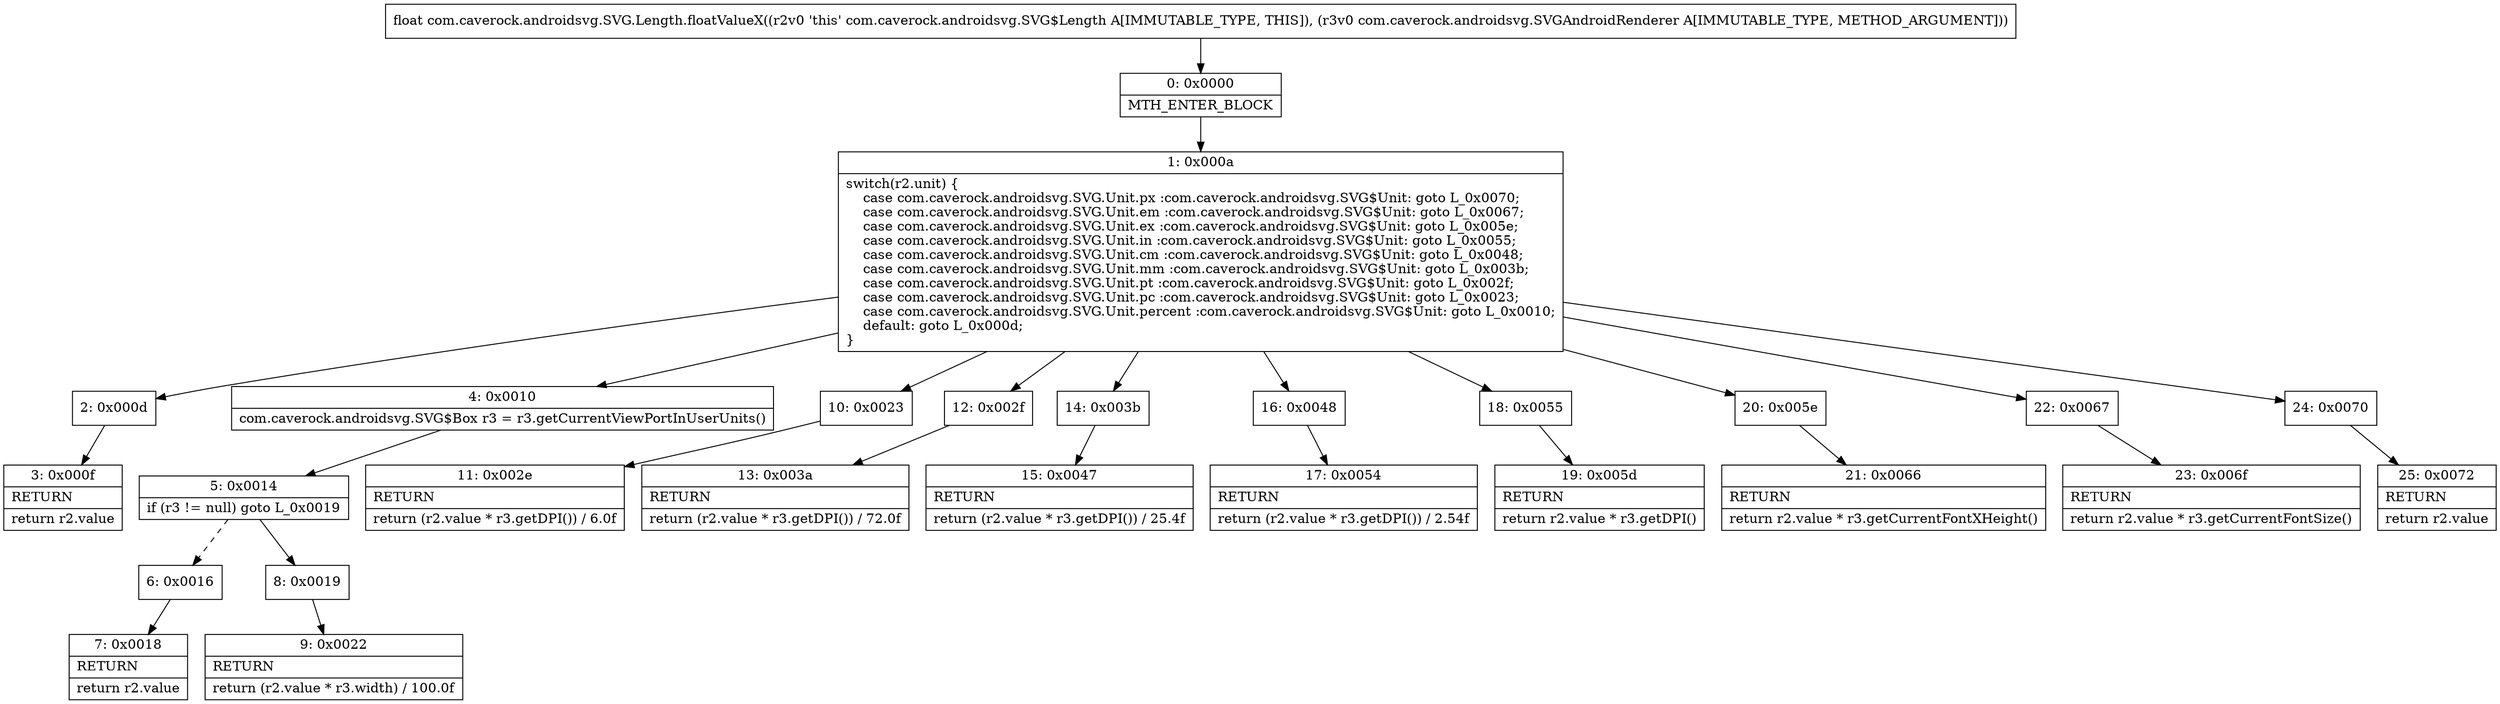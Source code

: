 digraph "CFG forcom.caverock.androidsvg.SVG.Length.floatValueX(Lcom\/caverock\/androidsvg\/SVGAndroidRenderer;)F" {
Node_0 [shape=record,label="{0\:\ 0x0000|MTH_ENTER_BLOCK\l}"];
Node_1 [shape=record,label="{1\:\ 0x000a|switch(r2.unit) \{\l    case com.caverock.androidsvg.SVG.Unit.px :com.caverock.androidsvg.SVG$Unit: goto L_0x0070;\l    case com.caverock.androidsvg.SVG.Unit.em :com.caverock.androidsvg.SVG$Unit: goto L_0x0067;\l    case com.caverock.androidsvg.SVG.Unit.ex :com.caverock.androidsvg.SVG$Unit: goto L_0x005e;\l    case com.caverock.androidsvg.SVG.Unit.in :com.caverock.androidsvg.SVG$Unit: goto L_0x0055;\l    case com.caverock.androidsvg.SVG.Unit.cm :com.caverock.androidsvg.SVG$Unit: goto L_0x0048;\l    case com.caverock.androidsvg.SVG.Unit.mm :com.caverock.androidsvg.SVG$Unit: goto L_0x003b;\l    case com.caverock.androidsvg.SVG.Unit.pt :com.caverock.androidsvg.SVG$Unit: goto L_0x002f;\l    case com.caverock.androidsvg.SVG.Unit.pc :com.caverock.androidsvg.SVG$Unit: goto L_0x0023;\l    case com.caverock.androidsvg.SVG.Unit.percent :com.caverock.androidsvg.SVG$Unit: goto L_0x0010;\l    default: goto L_0x000d;\l\}\l}"];
Node_2 [shape=record,label="{2\:\ 0x000d}"];
Node_3 [shape=record,label="{3\:\ 0x000f|RETURN\l|return r2.value\l}"];
Node_4 [shape=record,label="{4\:\ 0x0010|com.caverock.androidsvg.SVG$Box r3 = r3.getCurrentViewPortInUserUnits()\l}"];
Node_5 [shape=record,label="{5\:\ 0x0014|if (r3 != null) goto L_0x0019\l}"];
Node_6 [shape=record,label="{6\:\ 0x0016}"];
Node_7 [shape=record,label="{7\:\ 0x0018|RETURN\l|return r2.value\l}"];
Node_8 [shape=record,label="{8\:\ 0x0019}"];
Node_9 [shape=record,label="{9\:\ 0x0022|RETURN\l|return (r2.value * r3.width) \/ 100.0f\l}"];
Node_10 [shape=record,label="{10\:\ 0x0023}"];
Node_11 [shape=record,label="{11\:\ 0x002e|RETURN\l|return (r2.value * r3.getDPI()) \/ 6.0f\l}"];
Node_12 [shape=record,label="{12\:\ 0x002f}"];
Node_13 [shape=record,label="{13\:\ 0x003a|RETURN\l|return (r2.value * r3.getDPI()) \/ 72.0f\l}"];
Node_14 [shape=record,label="{14\:\ 0x003b}"];
Node_15 [shape=record,label="{15\:\ 0x0047|RETURN\l|return (r2.value * r3.getDPI()) \/ 25.4f\l}"];
Node_16 [shape=record,label="{16\:\ 0x0048}"];
Node_17 [shape=record,label="{17\:\ 0x0054|RETURN\l|return (r2.value * r3.getDPI()) \/ 2.54f\l}"];
Node_18 [shape=record,label="{18\:\ 0x0055}"];
Node_19 [shape=record,label="{19\:\ 0x005d|RETURN\l|return r2.value * r3.getDPI()\l}"];
Node_20 [shape=record,label="{20\:\ 0x005e}"];
Node_21 [shape=record,label="{21\:\ 0x0066|RETURN\l|return r2.value * r3.getCurrentFontXHeight()\l}"];
Node_22 [shape=record,label="{22\:\ 0x0067}"];
Node_23 [shape=record,label="{23\:\ 0x006f|RETURN\l|return r2.value * r3.getCurrentFontSize()\l}"];
Node_24 [shape=record,label="{24\:\ 0x0070}"];
Node_25 [shape=record,label="{25\:\ 0x0072|RETURN\l|return r2.value\l}"];
MethodNode[shape=record,label="{float com.caverock.androidsvg.SVG.Length.floatValueX((r2v0 'this' com.caverock.androidsvg.SVG$Length A[IMMUTABLE_TYPE, THIS]), (r3v0 com.caverock.androidsvg.SVGAndroidRenderer A[IMMUTABLE_TYPE, METHOD_ARGUMENT])) }"];
MethodNode -> Node_0;
Node_0 -> Node_1;
Node_1 -> Node_2;
Node_1 -> Node_4;
Node_1 -> Node_10;
Node_1 -> Node_12;
Node_1 -> Node_14;
Node_1 -> Node_16;
Node_1 -> Node_18;
Node_1 -> Node_20;
Node_1 -> Node_22;
Node_1 -> Node_24;
Node_2 -> Node_3;
Node_4 -> Node_5;
Node_5 -> Node_6[style=dashed];
Node_5 -> Node_8;
Node_6 -> Node_7;
Node_8 -> Node_9;
Node_10 -> Node_11;
Node_12 -> Node_13;
Node_14 -> Node_15;
Node_16 -> Node_17;
Node_18 -> Node_19;
Node_20 -> Node_21;
Node_22 -> Node_23;
Node_24 -> Node_25;
}

